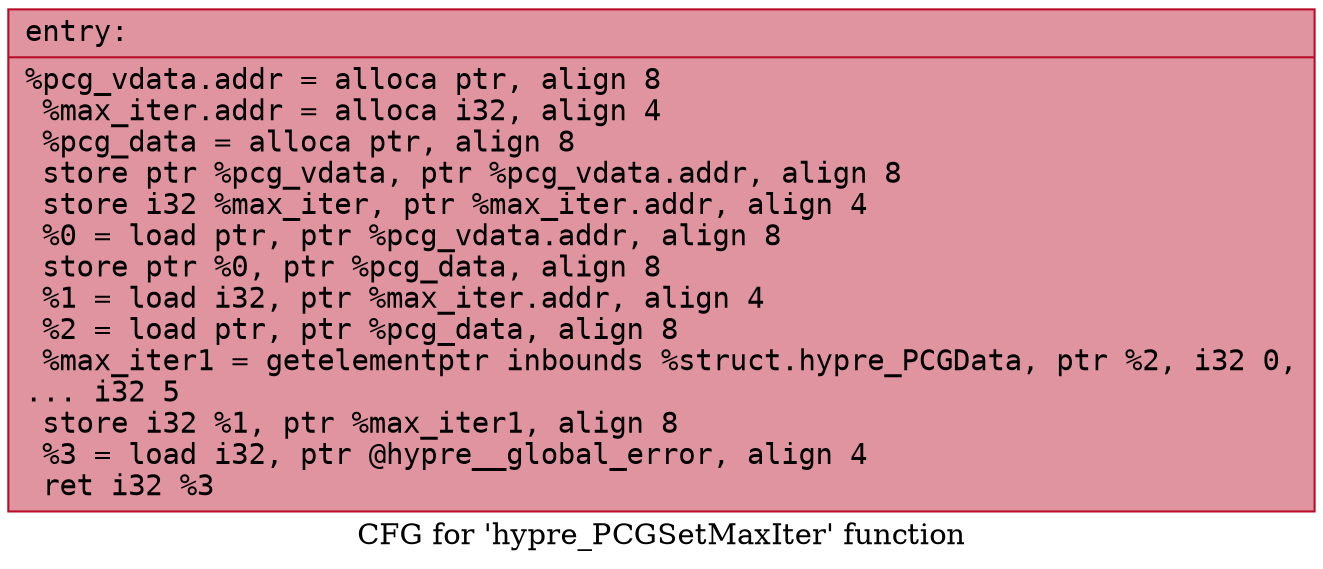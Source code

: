 digraph "CFG for 'hypre_PCGSetMaxIter' function" {
	label="CFG for 'hypre_PCGSetMaxIter' function";

	Node0x55706167b170 [shape=record,color="#b70d28ff", style=filled, fillcolor="#b70d2870" fontname="Courier",label="{entry:\l|  %pcg_vdata.addr = alloca ptr, align 8\l  %max_iter.addr = alloca i32, align 4\l  %pcg_data = alloca ptr, align 8\l  store ptr %pcg_vdata, ptr %pcg_vdata.addr, align 8\l  store i32 %max_iter, ptr %max_iter.addr, align 4\l  %0 = load ptr, ptr %pcg_vdata.addr, align 8\l  store ptr %0, ptr %pcg_data, align 8\l  %1 = load i32, ptr %max_iter.addr, align 4\l  %2 = load ptr, ptr %pcg_data, align 8\l  %max_iter1 = getelementptr inbounds %struct.hypre_PCGData, ptr %2, i32 0,\l... i32 5\l  store i32 %1, ptr %max_iter1, align 8\l  %3 = load i32, ptr @hypre__global_error, align 4\l  ret i32 %3\l}"];
}

